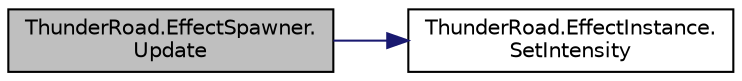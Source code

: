 digraph "ThunderRoad.EffectSpawner.Update"
{
 // LATEX_PDF_SIZE
  edge [fontname="Helvetica",fontsize="10",labelfontname="Helvetica",labelfontsize="10"];
  node [fontname="Helvetica",fontsize="10",shape=record];
  rankdir="LR";
  Node1 [label="ThunderRoad.EffectSpawner.\lUpdate",height=0.2,width=0.4,color="black", fillcolor="grey75", style="filled", fontcolor="black",tooltip="Updates this instance."];
  Node1 -> Node2 [color="midnightblue",fontsize="10",style="solid",fontname="Helvetica"];
  Node2 [label="ThunderRoad.EffectInstance.\lSetIntensity",height=0.2,width=0.4,color="black", fillcolor="white", style="filled",URL="$class_thunder_road_1_1_effect_instance.html#ab4b317e4c00e6212a31d9af69fca4d16",tooltip="Sets the intensity."];
}
